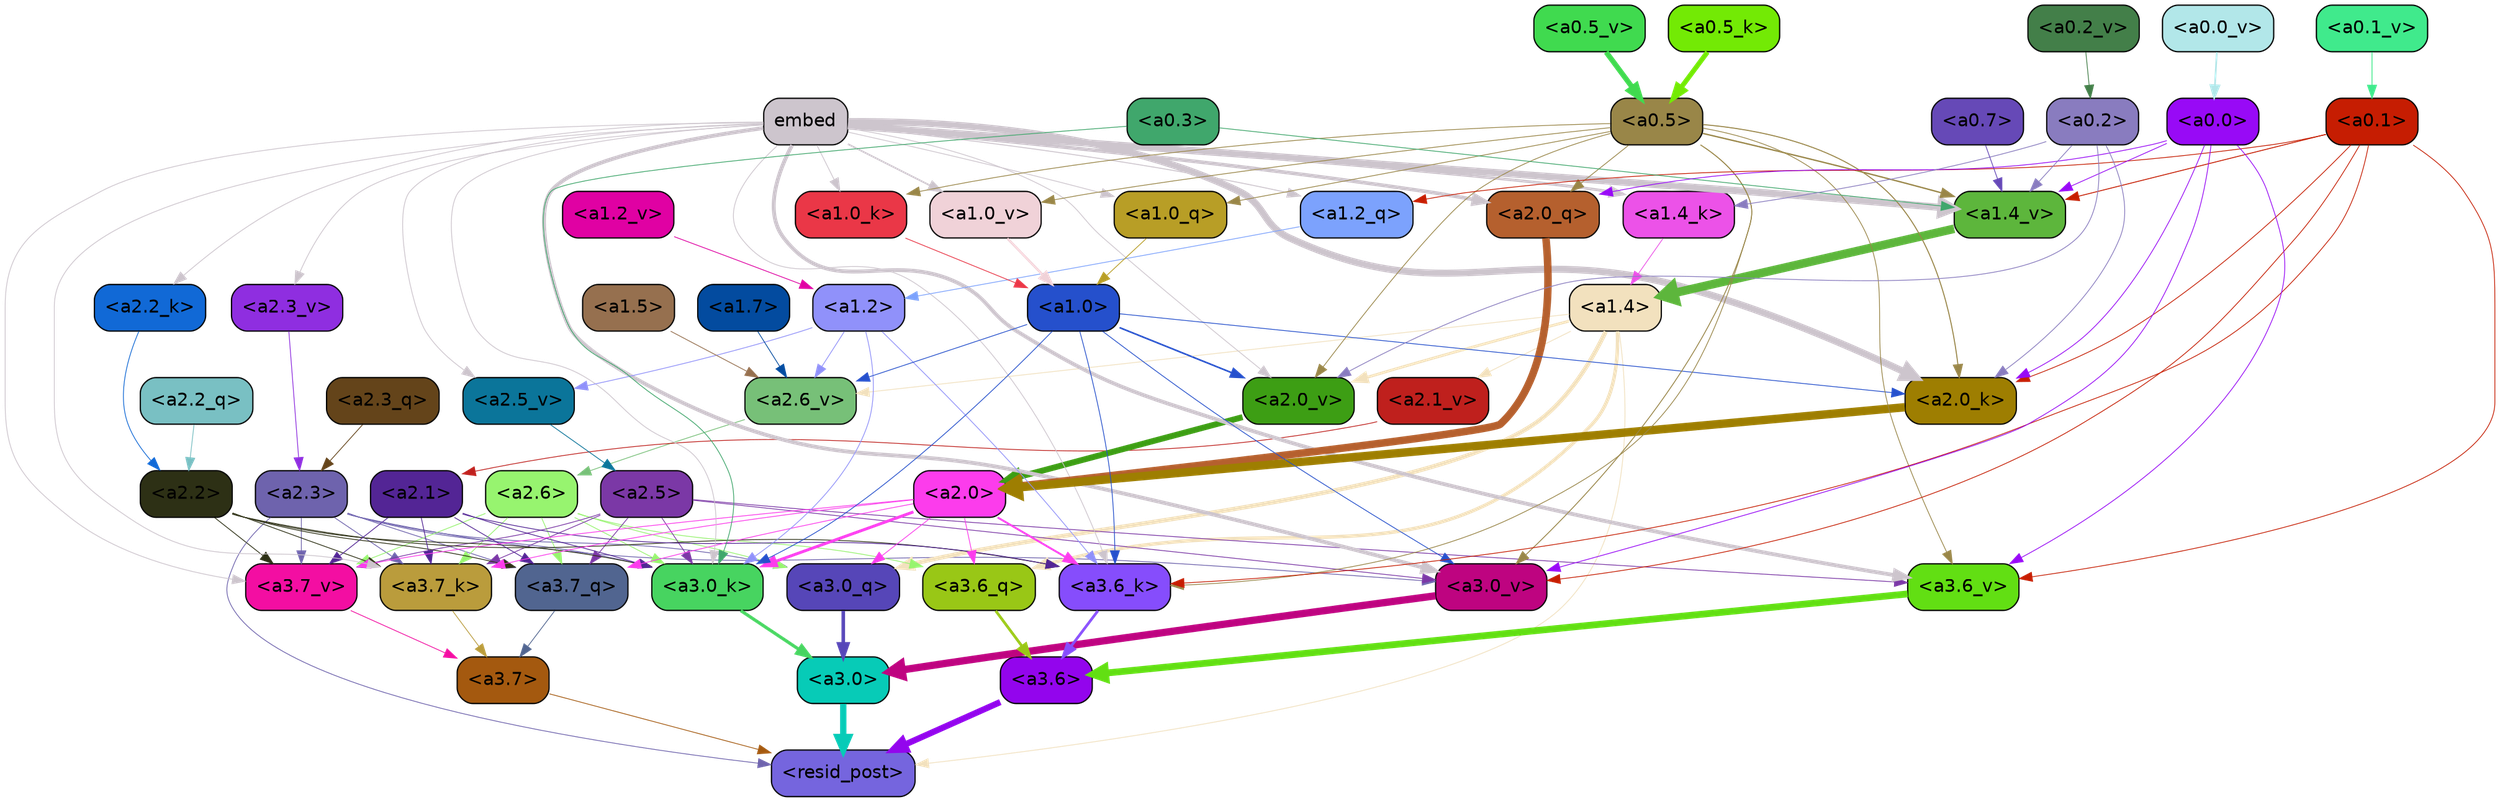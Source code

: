 strict digraph "" {
	graph [bgcolor=transparent,
		layout=dot,
		overlap=false,
		splines=true
	];
	"<a3.7>"	[color=black,
		fillcolor="#a4590f",
		fontname=Helvetica,
		shape=box,
		style="filled, rounded"];
	"<resid_post>"	[color=black,
		fillcolor="#7565de",
		fontname=Helvetica,
		shape=box,
		style="filled, rounded"];
	"<a3.7>" -> "<resid_post>"	[color="#a4590f",
		penwidth=0.6];
	"<a3.6>"	[color=black,
		fillcolor="#9305ed",
		fontname=Helvetica,
		shape=box,
		style="filled, rounded"];
	"<a3.6>" -> "<resid_post>"	[color="#9305ed",
		penwidth=4.751612067222595];
	"<a3.0>"	[color=black,
		fillcolor="#07cbb7",
		fontname=Helvetica,
		shape=box,
		style="filled, rounded"];
	"<a3.0>" -> "<resid_post>"	[color="#07cbb7",
		penwidth=4.884142994880676];
	"<a2.3>"	[color=black,
		fillcolor="#6e63ad",
		fontname=Helvetica,
		shape=box,
		style="filled, rounded"];
	"<a2.3>" -> "<resid_post>"	[color="#6e63ad",
		penwidth=0.6];
	"<a3.7_q>"	[color=black,
		fillcolor="#516590",
		fontname=Helvetica,
		shape=box,
		style="filled, rounded"];
	"<a2.3>" -> "<a3.7_q>"	[color="#6e63ad",
		penwidth=0.6];
	"<a3.0_q>"	[color=black,
		fillcolor="#5646b8",
		fontname=Helvetica,
		shape=box,
		style="filled, rounded"];
	"<a2.3>" -> "<a3.0_q>"	[color="#6e63ad",
		penwidth=0.6];
	"<a3.7_k>"	[color=black,
		fillcolor="#ba9c3c",
		fontname=Helvetica,
		shape=box,
		style="filled, rounded"];
	"<a2.3>" -> "<a3.7_k>"	[color="#6e63ad",
		penwidth=0.6];
	"<a3.0_k>"	[color=black,
		fillcolor="#47d460",
		fontname=Helvetica,
		shape=box,
		style="filled, rounded"];
	"<a2.3>" -> "<a3.0_k>"	[color="#6e63ad",
		penwidth=0.6];
	"<a3.7_v>"	[color=black,
		fillcolor="#f30ea2",
		fontname=Helvetica,
		shape=box,
		style="filled, rounded"];
	"<a2.3>" -> "<a3.7_v>"	[color="#6e63ad",
		penwidth=0.6];
	"<a3.0_v>"	[color=black,
		fillcolor="#be0480",
		fontname=Helvetica,
		shape=box,
		style="filled, rounded"];
	"<a2.3>" -> "<a3.0_v>"	[color="#6e63ad",
		penwidth=0.6];
	"<a1.4>"	[color=black,
		fillcolor="#f2e1be",
		fontname=Helvetica,
		shape=box,
		style="filled, rounded"];
	"<a1.4>" -> "<resid_post>"	[color="#f2e1be",
		penwidth=0.6];
	"<a3.6_q>"	[color=black,
		fillcolor="#99c716",
		fontname=Helvetica,
		shape=box,
		style="filled, rounded"];
	"<a1.4>" -> "<a3.6_q>"	[color="#f2e1be",
		penwidth=2.6469622254371643];
	"<a1.4>" -> "<a3.0_q>"	[color="#f2e1be",
		penwidth=3.3040847778320312];
	"<a2.6_v>"	[color=black,
		fillcolor="#77c078",
		fontname=Helvetica,
		shape=box,
		style="filled, rounded"];
	"<a1.4>" -> "<a2.6_v>"	[color="#f2e1be",
		penwidth=0.6];
	"<a2.1_v>"	[color=black,
		fillcolor="#bf201d",
		fontname=Helvetica,
		shape=box,
		style="filled, rounded"];
	"<a1.4>" -> "<a2.1_v>"	[color="#f2e1be",
		penwidth=0.6];
	"<a2.0_v>"	[color=black,
		fillcolor="#3d9e14",
		fontname=Helvetica,
		shape=box,
		style="filled, rounded"];
	"<a1.4>" -> "<a2.0_v>"	[color="#f2e1be",
		penwidth=2.1286070346832275];
	"<a3.7_q>" -> "<a3.7>"	[color="#516590",
		penwidth=0.6];
	"<a3.6_q>" -> "<a3.6>"	[color="#99c716",
		penwidth=2.091020345687866];
	"<a3.0_q>" -> "<a3.0>"	[color="#5646b8",
		penwidth=2.7421876192092896];
	"<a3.7_k>" -> "<a3.7>"	[color="#ba9c3c",
		penwidth=0.6];
	"<a3.6_k>"	[color=black,
		fillcolor="#864dfc",
		fontname=Helvetica,
		shape=box,
		style="filled, rounded"];
	"<a3.6_k>" -> "<a3.6>"	[color="#864dfc",
		penwidth=2.048597991466522];
	"<a3.0_k>" -> "<a3.0>"	[color="#47d460",
		penwidth=2.476402521133423];
	"<a3.7_v>" -> "<a3.7>"	[color="#f30ea2",
		penwidth=0.6];
	"<a3.6_v>"	[color=black,
		fillcolor="#62df13",
		fontname=Helvetica,
		shape=box,
		style="filled, rounded"];
	"<a3.6_v>" -> "<a3.6>"	[color="#62df13",
		penwidth=5.2550448179244995];
	"<a3.0_v>" -> "<a3.0>"	[color="#be0480",
		penwidth=5.652270674705505];
	"<a2.6>"	[color=black,
		fillcolor="#97f46f",
		fontname=Helvetica,
		shape=box,
		style="filled, rounded"];
	"<a2.6>" -> "<a3.7_q>"	[color="#97f46f",
		penwidth=0.6];
	"<a2.6>" -> "<a3.6_q>"	[color="#97f46f",
		penwidth=0.6];
	"<a2.6>" -> "<a3.0_q>"	[color="#97f46f",
		penwidth=0.6];
	"<a2.6>" -> "<a3.7_k>"	[color="#97f46f",
		penwidth=0.6];
	"<a2.6>" -> "<a3.0_k>"	[color="#97f46f",
		penwidth=0.6];
	"<a2.6>" -> "<a3.7_v>"	[color="#97f46f",
		penwidth=0.6];
	"<a2.5>"	[color=black,
		fillcolor="#7b38a6",
		fontname=Helvetica,
		shape=box,
		style="filled, rounded"];
	"<a2.5>" -> "<a3.7_q>"	[color="#7b38a6",
		penwidth=0.6];
	"<a2.5>" -> "<a3.7_k>"	[color="#7b38a6",
		penwidth=0.6];
	"<a2.5>" -> "<a3.0_k>"	[color="#7b38a6",
		penwidth=0.6];
	"<a2.5>" -> "<a3.7_v>"	[color="#7b38a6",
		penwidth=0.6];
	"<a2.5>" -> "<a3.6_v>"	[color="#7b38a6",
		penwidth=0.6];
	"<a2.5>" -> "<a3.0_v>"	[color="#7b38a6",
		penwidth=0.6];
	"<a2.2>"	[color=black,
		fillcolor="#2d3015",
		fontname=Helvetica,
		shape=box,
		style="filled, rounded"];
	"<a2.2>" -> "<a3.7_q>"	[color="#2d3015",
		penwidth=0.6];
	"<a2.2>" -> "<a3.7_k>"	[color="#2d3015",
		penwidth=0.6];
	"<a2.2>" -> "<a3.6_k>"	[color="#2d3015",
		penwidth=0.6];
	"<a2.2>" -> "<a3.0_k>"	[color="#2d3015",
		penwidth=0.6];
	"<a2.2>" -> "<a3.7_v>"	[color="#2d3015",
		penwidth=0.6];
	"<a2.1>"	[color=black,
		fillcolor="#532595",
		fontname=Helvetica,
		shape=box,
		style="filled, rounded"];
	"<a2.1>" -> "<a3.7_q>"	[color="#532595",
		penwidth=0.6];
	"<a2.1>" -> "<a3.7_k>"	[color="#532595",
		penwidth=0.6];
	"<a2.1>" -> "<a3.6_k>"	[color="#532595",
		penwidth=0.6];
	"<a2.1>" -> "<a3.0_k>"	[color="#532595",
		penwidth=0.6];
	"<a2.1>" -> "<a3.7_v>"	[color="#532595",
		penwidth=0.6];
	"<a2.0>"	[color=black,
		fillcolor="#fc3cec",
		fontname=Helvetica,
		shape=box,
		style="filled, rounded"];
	"<a2.0>" -> "<a3.7_q>"	[color="#fc3cec",
		penwidth=0.6];
	"<a2.0>" -> "<a3.6_q>"	[color="#fc3cec",
		penwidth=0.6];
	"<a2.0>" -> "<a3.0_q>"	[color="#fc3cec",
		penwidth=0.6];
	"<a2.0>" -> "<a3.7_k>"	[color="#fc3cec",
		penwidth=0.6];
	"<a2.0>" -> "<a3.6_k>"	[color="#fc3cec",
		penwidth=1.4757367372512817];
	"<a2.0>" -> "<a3.0_k>"	[color="#fc3cec",
		penwidth=2.2137351036071777];
	"<a2.0>" -> "<a3.7_v>"	[color="#fc3cec",
		penwidth=0.6];
	embed	[color=black,
		fillcolor="#cdc5cd",
		fontname=Helvetica,
		shape=box,
		style="filled, rounded"];
	embed -> "<a3.7_k>"	[color="#cdc5cd",
		penwidth=0.6];
	embed -> "<a3.6_k>"	[color="#cdc5cd",
		penwidth=0.6];
	embed -> "<a3.0_k>"	[color="#cdc5cd",
		penwidth=0.6];
	embed -> "<a3.7_v>"	[color="#cdc5cd",
		penwidth=0.6];
	embed -> "<a3.6_v>"	[color="#cdc5cd",
		penwidth=2.9582033157348633];
	embed -> "<a3.0_v>"	[color="#cdc5cd",
		penwidth=2.972973108291626];
	"<a2.0_q>"	[color=black,
		fillcolor="#b5602e",
		fontname=Helvetica,
		shape=box,
		style="filled, rounded"];
	embed -> "<a2.0_q>"	[color="#cdc5cd",
		penwidth=2.7699792869389057];
	"<a2.2_k>"	[color=black,
		fillcolor="#1169d6",
		fontname=Helvetica,
		shape=box,
		style="filled, rounded"];
	embed -> "<a2.2_k>"	[color="#cdc5cd",
		penwidth=0.6];
	"<a2.0_k>"	[color=black,
		fillcolor="#9e7e01",
		fontname=Helvetica,
		shape=box,
		style="filled, rounded"];
	embed -> "<a2.0_k>"	[color="#cdc5cd",
		penwidth=5.362775564193726];
	"<a2.5_v>"	[color=black,
		fillcolor="#0b759a",
		fontname=Helvetica,
		shape=box,
		style="filled, rounded"];
	embed -> "<a2.5_v>"	[color="#cdc5cd",
		penwidth=0.6];
	"<a2.3_v>"	[color=black,
		fillcolor="#8f2ee0",
		fontname=Helvetica,
		shape=box,
		style="filled, rounded"];
	embed -> "<a2.3_v>"	[color="#cdc5cd",
		penwidth=0.6];
	embed -> "<a2.0_v>"	[color="#cdc5cd",
		penwidth=0.6];
	"<a1.2_q>"	[color=black,
		fillcolor="#7ca2fd",
		fontname=Helvetica,
		shape=box,
		style="filled, rounded"];
	embed -> "<a1.2_q>"	[color="#cdc5cd",
		penwidth=0.7193574905395508];
	"<a1.0_q>"	[color=black,
		fillcolor="#b89e26",
		fontname=Helvetica,
		shape=box,
		style="filled, rounded"];
	embed -> "<a1.0_q>"	[color="#cdc5cd",
		penwidth=0.6];
	"<a1.4_k>"	[color=black,
		fillcolor="#ec52e8",
		fontname=Helvetica,
		shape=box,
		style="filled, rounded"];
	embed -> "<a1.4_k>"	[color="#cdc5cd",
		penwidth=2.147887945175171];
	"<a1.0_k>"	[color=black,
		fillcolor="#ea3747",
		fontname=Helvetica,
		shape=box,
		style="filled, rounded"];
	embed -> "<a1.0_k>"	[color="#cdc5cd",
		penwidth=0.6];
	"<a1.4_v>"	[color=black,
		fillcolor="#5db63c",
		fontname=Helvetica,
		shape=box,
		style="filled, rounded"];
	embed -> "<a1.4_v>"	[color="#cdc5cd",
		penwidth=5.545122385025024];
	"<a1.0_v>"	[color=black,
		fillcolor="#f0d2d8",
		fontname=Helvetica,
		shape=box,
		style="filled, rounded"];
	embed -> "<a1.0_v>"	[color="#cdc5cd",
		penwidth=1.26444411277771];
	"<a1.2>"	[color=black,
		fillcolor="#9091fa",
		fontname=Helvetica,
		shape=box,
		style="filled, rounded"];
	"<a1.2>" -> "<a3.6_k>"	[color="#9091fa",
		penwidth=0.6];
	"<a1.2>" -> "<a3.0_k>"	[color="#9091fa",
		penwidth=0.6];
	"<a1.2>" -> "<a2.6_v>"	[color="#9091fa",
		penwidth=0.6];
	"<a1.2>" -> "<a2.5_v>"	[color="#9091fa",
		penwidth=0.6];
	"<a1.0>"	[color=black,
		fillcolor="#2550cc",
		fontname=Helvetica,
		shape=box,
		style="filled, rounded"];
	"<a1.0>" -> "<a3.6_k>"	[color="#2550cc",
		penwidth=0.6];
	"<a1.0>" -> "<a3.0_k>"	[color="#2550cc",
		penwidth=0.6];
	"<a1.0>" -> "<a3.0_v>"	[color="#2550cc",
		penwidth=0.6];
	"<a1.0>" -> "<a2.0_k>"	[color="#2550cc",
		penwidth=0.6];
	"<a1.0>" -> "<a2.6_v>"	[color="#2550cc",
		penwidth=0.6];
	"<a1.0>" -> "<a2.0_v>"	[color="#2550cc",
		penwidth=1.2240618467330933];
	"<a0.5>"	[color=black,
		fillcolor="#998648",
		fontname=Helvetica,
		shape=box,
		style="filled, rounded"];
	"<a0.5>" -> "<a3.6_k>"	[color="#998648",
		penwidth=0.6];
	"<a0.5>" -> "<a3.6_v>"	[color="#998648",
		penwidth=0.6];
	"<a0.5>" -> "<a3.0_v>"	[color="#998648",
		penwidth=0.6790935099124908];
	"<a0.5>" -> "<a2.0_q>"	[color="#998648",
		penwidth=0.6];
	"<a0.5>" -> "<a2.0_k>"	[color="#998648",
		penwidth=0.7897988557815552];
	"<a0.5>" -> "<a2.0_v>"	[color="#998648",
		penwidth=0.6];
	"<a0.5>" -> "<a1.0_q>"	[color="#998648",
		penwidth=0.6];
	"<a0.5>" -> "<a1.0_k>"	[color="#998648",
		penwidth=0.6];
	"<a0.5>" -> "<a1.4_v>"	[color="#998648",
		penwidth=1.0479987859725952];
	"<a0.5>" -> "<a1.0_v>"	[color="#998648",
		penwidth=0.6];
	"<a0.1>"	[color=black,
		fillcolor="#c61d02",
		fontname=Helvetica,
		shape=box,
		style="filled, rounded"];
	"<a0.1>" -> "<a3.6_k>"	[color="#c61d02",
		penwidth=0.6];
	"<a0.1>" -> "<a3.6_v>"	[color="#c61d02",
		penwidth=0.6];
	"<a0.1>" -> "<a3.0_v>"	[color="#c61d02",
		penwidth=0.6];
	"<a0.1>" -> "<a2.0_k>"	[color="#c61d02",
		penwidth=0.6];
	"<a0.1>" -> "<a1.2_q>"	[color="#c61d02",
		penwidth=0.6];
	"<a0.1>" -> "<a1.4_v>"	[color="#c61d02",
		penwidth=0.7031502723693848];
	"<a0.3>"	[color=black,
		fillcolor="#40a76c",
		fontname=Helvetica,
		shape=box,
		style="filled, rounded"];
	"<a0.3>" -> "<a3.0_k>"	[color="#40a76c",
		penwidth=0.6];
	"<a0.3>" -> "<a1.4_v>"	[color="#40a76c",
		penwidth=0.6];
	"<a0.0>"	[color=black,
		fillcolor="#980af6",
		fontname=Helvetica,
		shape=box,
		style="filled, rounded"];
	"<a0.0>" -> "<a3.6_v>"	[color="#980af6",
		penwidth=0.6];
	"<a0.0>" -> "<a3.0_v>"	[color="#980af6",
		penwidth=0.6];
	"<a0.0>" -> "<a2.0_q>"	[color="#980af6",
		penwidth=0.6];
	"<a0.0>" -> "<a2.0_k>"	[color="#980af6",
		penwidth=0.6];
	"<a0.0>" -> "<a1.4_v>"	[color="#980af6",
		penwidth=0.6];
	"<a2.3_q>"	[color=black,
		fillcolor="#64441a",
		fontname=Helvetica,
		shape=box,
		style="filled, rounded"];
	"<a2.3_q>" -> "<a2.3>"	[color="#64441a",
		penwidth=0.6];
	"<a2.2_q>"	[color=black,
		fillcolor="#79c0c3",
		fontname=Helvetica,
		shape=box,
		style="filled, rounded"];
	"<a2.2_q>" -> "<a2.2>"	[color="#79c0c3",
		penwidth=0.6];
	"<a2.0_q>" -> "<a2.0>"	[color="#b5602e",
		penwidth=5.819834470748901];
	"<a2.2_k>" -> "<a2.2>"	[color="#1169d6",
		penwidth=0.6];
	"<a2.0_k>" -> "<a2.0>"	[color="#9e7e01",
		penwidth=6.470837593078613];
	"<a2.6_v>" -> "<a2.6>"	[color="#77c078",
		penwidth=0.6];
	"<a2.5_v>" -> "<a2.5>"	[color="#0b759a",
		penwidth=0.6];
	"<a2.3_v>" -> "<a2.3>"	[color="#8f2ee0",
		penwidth=0.6];
	"<a2.1_v>" -> "<a2.1>"	[color="#bf201d",
		penwidth=0.6];
	"<a2.0_v>" -> "<a2.0>"	[color="#3d9e14",
		penwidth=4.5950857400894165];
	"<a0.2>"	[color=black,
		fillcolor="#897cbf",
		fontname=Helvetica,
		shape=box,
		style="filled, rounded"];
	"<a0.2>" -> "<a2.0_k>"	[color="#897cbf",
		penwidth=0.6];
	"<a0.2>" -> "<a2.0_v>"	[color="#897cbf",
		penwidth=0.6];
	"<a0.2>" -> "<a1.4_k>"	[color="#897cbf",
		penwidth=0.6];
	"<a0.2>" -> "<a1.4_v>"	[color="#897cbf",
		penwidth=0.6];
	"<a1.7>"	[color=black,
		fillcolor="#034b9f",
		fontname=Helvetica,
		shape=box,
		style="filled, rounded"];
	"<a1.7>" -> "<a2.6_v>"	[color="#034b9f",
		penwidth=0.6];
	"<a1.5>"	[color=black,
		fillcolor="#96704f",
		fontname=Helvetica,
		shape=box,
		style="filled, rounded"];
	"<a1.5>" -> "<a2.6_v>"	[color="#96704f",
		penwidth=0.6];
	"<a1.2_q>" -> "<a1.2>"	[color="#7ca2fd",
		penwidth=0.6];
	"<a1.0_q>" -> "<a1.0>"	[color="#b89e26",
		penwidth=0.6];
	"<a1.4_k>" -> "<a1.4>"	[color="#ec52e8",
		penwidth=0.6];
	"<a1.0_k>" -> "<a1.0>"	[color="#ea3747",
		penwidth=0.6];
	"<a1.4_v>" -> "<a1.4>"	[color="#5db63c",
		penwidth=6.635385513305664];
	"<a1.2_v>"	[color=black,
		fillcolor="#e001a3",
		fontname=Helvetica,
		shape=box,
		style="filled, rounded"];
	"<a1.2_v>" -> "<a1.2>"	[color="#e001a3",
		penwidth=0.6];
	"<a1.0_v>" -> "<a1.0>"	[color="#f0d2d8",
		penwidth=1.807669460773468];
	"<a0.7>"	[color=black,
		fillcolor="#6649b7",
		fontname=Helvetica,
		shape=box,
		style="filled, rounded"];
	"<a0.7>" -> "<a1.4_v>"	[color="#6649b7",
		penwidth=0.6];
	"<a0.5_k>"	[color=black,
		fillcolor="#73ea05",
		fontname=Helvetica,
		shape=box,
		style="filled, rounded"];
	"<a0.5_k>" -> "<a0.5>"	[color="#73ea05",
		penwidth=3.780391812324524];
	"<a0.5_v>"	[color=black,
		fillcolor="#40da4f",
		fontname=Helvetica,
		shape=box,
		style="filled, rounded"];
	"<a0.5_v>" -> "<a0.5>"	[color="#40da4f",
		penwidth=4.0294036865234375];
	"<a0.2_v>"	[color=black,
		fillcolor="#437f49",
		fontname=Helvetica,
		shape=box,
		style="filled, rounded"];
	"<a0.2_v>" -> "<a0.2>"	[color="#437f49",
		penwidth=0.6];
	"<a0.1_v>"	[color=black,
		fillcolor="#40ea8c",
		fontname=Helvetica,
		shape=box,
		style="filled, rounded"];
	"<a0.1_v>" -> "<a0.1>"	[color="#40ea8c",
		penwidth=0.6631441116333008];
	"<a0.0_v>"	[color=black,
		fillcolor="#b2e7e9",
		fontname=Helvetica,
		shape=box,
		style="filled, rounded"];
	"<a0.0_v>" -> "<a0.0>"	[color="#b2e7e9",
		penwidth=1.2803640365600586];
}
